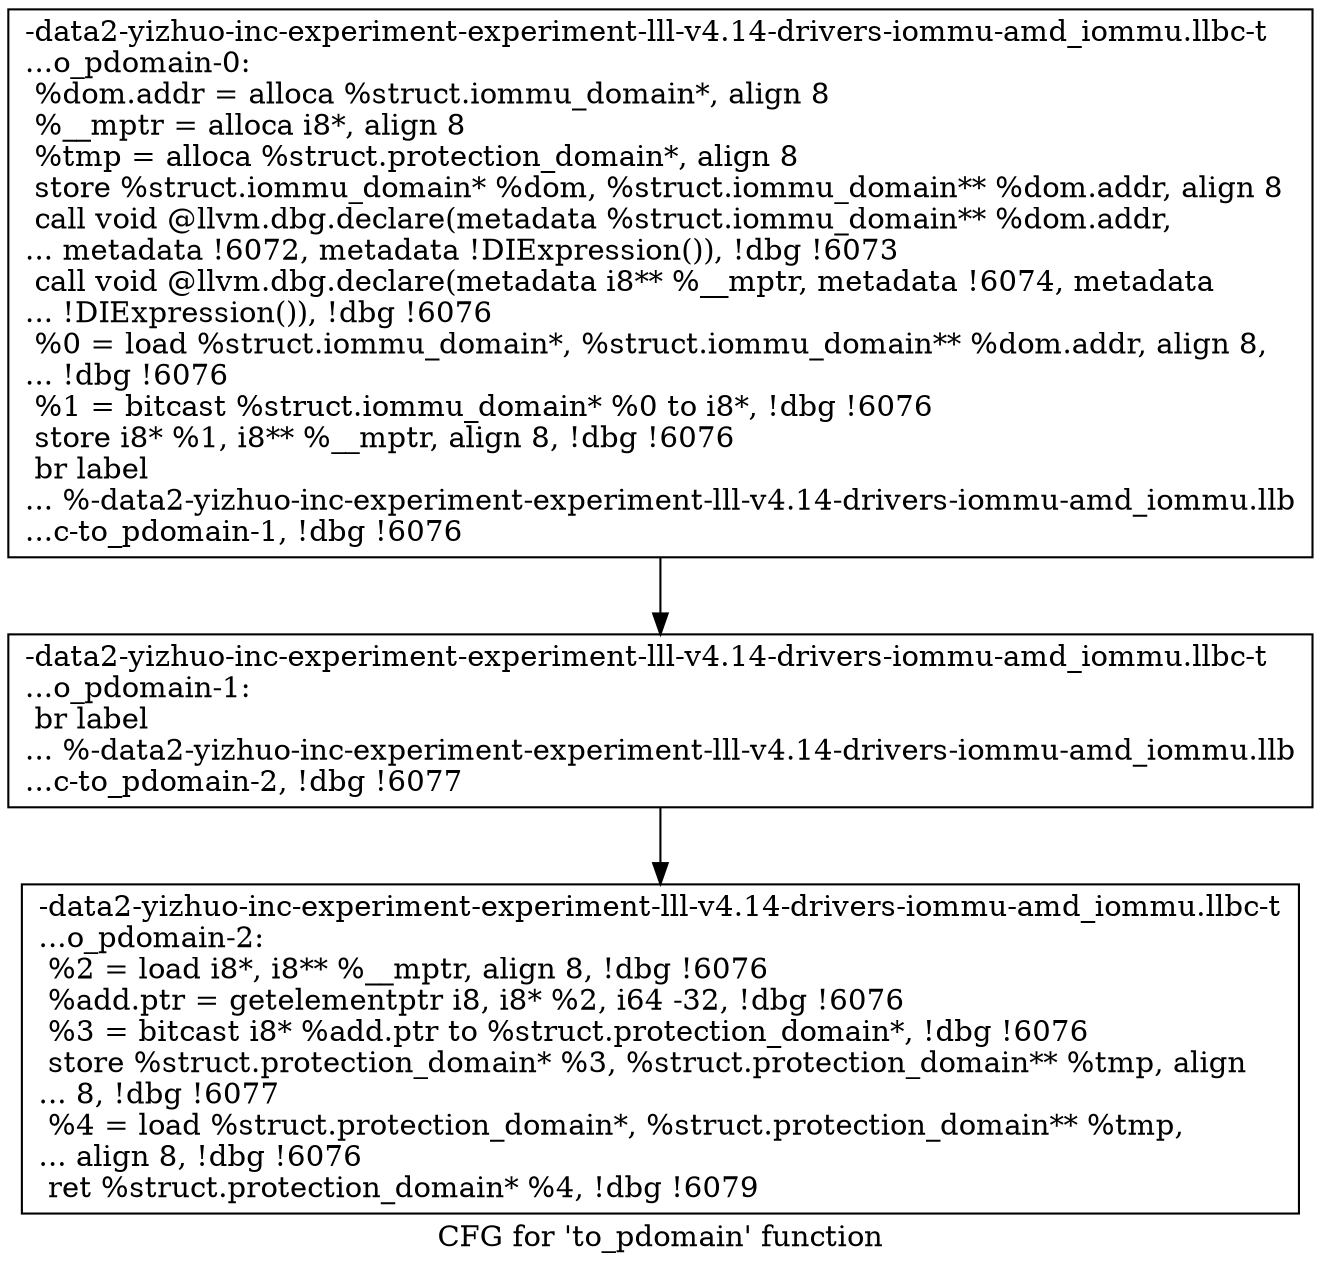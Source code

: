 digraph "CFG for 'to_pdomain' function" {
	label="CFG for 'to_pdomain' function";

	Node0x561b946a44a0 [shape=record,label="{-data2-yizhuo-inc-experiment-experiment-lll-v4.14-drivers-iommu-amd_iommu.llbc-t\l...o_pdomain-0:\l  %dom.addr = alloca %struct.iommu_domain*, align 8\l  %__mptr = alloca i8*, align 8\l  %tmp = alloca %struct.protection_domain*, align 8\l  store %struct.iommu_domain* %dom, %struct.iommu_domain** %dom.addr, align 8\l  call void @llvm.dbg.declare(metadata %struct.iommu_domain** %dom.addr,\l... metadata !6072, metadata !DIExpression()), !dbg !6073\l  call void @llvm.dbg.declare(metadata i8** %__mptr, metadata !6074, metadata\l... !DIExpression()), !dbg !6076\l  %0 = load %struct.iommu_domain*, %struct.iommu_domain** %dom.addr, align 8,\l... !dbg !6076\l  %1 = bitcast %struct.iommu_domain* %0 to i8*, !dbg !6076\l  store i8* %1, i8** %__mptr, align 8, !dbg !6076\l  br label\l... %-data2-yizhuo-inc-experiment-experiment-lll-v4.14-drivers-iommu-amd_iommu.llb\l...c-to_pdomain-1, !dbg !6076\l}"];
	Node0x561b946a44a0 -> Node0x561b946a7990;
	Node0x561b946a7990 [shape=record,label="{-data2-yizhuo-inc-experiment-experiment-lll-v4.14-drivers-iommu-amd_iommu.llbc-t\l...o_pdomain-1: \l  br label\l... %-data2-yizhuo-inc-experiment-experiment-lll-v4.14-drivers-iommu-amd_iommu.llb\l...c-to_pdomain-2, !dbg !6077\l}"];
	Node0x561b946a7990 -> Node0x561b946a79e0;
	Node0x561b946a79e0 [shape=record,label="{-data2-yizhuo-inc-experiment-experiment-lll-v4.14-drivers-iommu-amd_iommu.llbc-t\l...o_pdomain-2: \l  %2 = load i8*, i8** %__mptr, align 8, !dbg !6076\l  %add.ptr = getelementptr i8, i8* %2, i64 -32, !dbg !6076\l  %3 = bitcast i8* %add.ptr to %struct.protection_domain*, !dbg !6076\l  store %struct.protection_domain* %3, %struct.protection_domain** %tmp, align\l... 8, !dbg !6077\l  %4 = load %struct.protection_domain*, %struct.protection_domain** %tmp,\l... align 8, !dbg !6076\l  ret %struct.protection_domain* %4, !dbg !6079\l}"];
}
